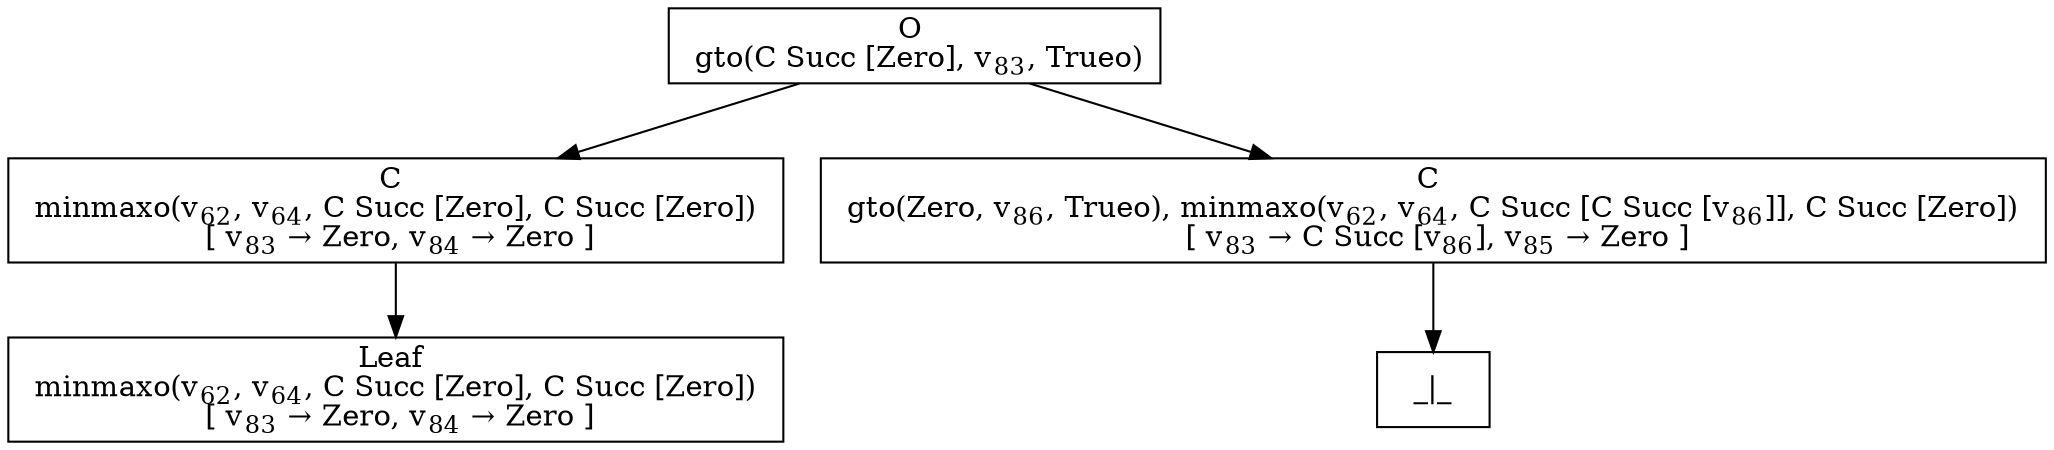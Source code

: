 digraph {
    graph [rankdir=TB
          ,bgcolor=transparent];
    node [shape=box
         ,fillcolor=white
         ,style=filled];
    0 [label=<O <BR/> gto(C Succ [Zero], v<SUB>83</SUB>, Trueo)>];
    1 [label=<C <BR/> minmaxo(v<SUB>62</SUB>, v<SUB>64</SUB>, C Succ [Zero], C Succ [Zero]) <BR/>  [ v<SUB>83</SUB> &rarr; Zero, v<SUB>84</SUB> &rarr; Zero ] >];
    2 [label=<C <BR/> gto(Zero, v<SUB>86</SUB>, Trueo), minmaxo(v<SUB>62</SUB>, v<SUB>64</SUB>, C Succ [C Succ [v<SUB>86</SUB>]], C Succ [Zero]) <BR/>  [ v<SUB>83</SUB> &rarr; C Succ [v<SUB>86</SUB>], v<SUB>85</SUB> &rarr; Zero ] >];
    3 [label=<Leaf <BR/> minmaxo(v<SUB>62</SUB>, v<SUB>64</SUB>, C Succ [Zero], C Succ [Zero]) <BR/>  [ v<SUB>83</SUB> &rarr; Zero, v<SUB>84</SUB> &rarr; Zero ] >];
    4 [label=<_|_>];
    0 -> 1 [label=""];
    0 -> 2 [label=""];
    1 -> 3 [label=""];
    2 -> 4 [label=""];
}